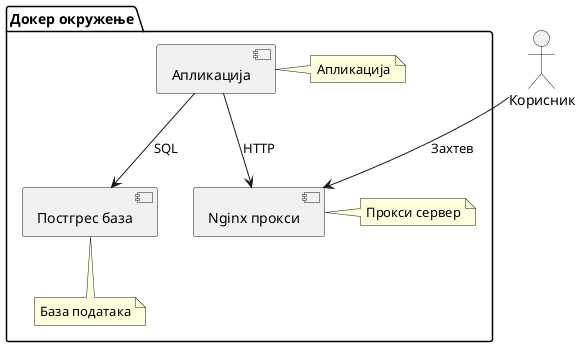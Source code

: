@startuml

package "Докер окружење" {

    [Апликација] as django
    [Nginx прокси] as nginx
    [Постгрес база] as postgres

    django --> nginx: HTTP
    django --> postgres: SQL

    note right of django: Апликација
    note right of nginx: Прокси сервер
    note bottom of postgres: База података

}

actor "Корисник" as user
user --> nginx: Захтев

@enduml
